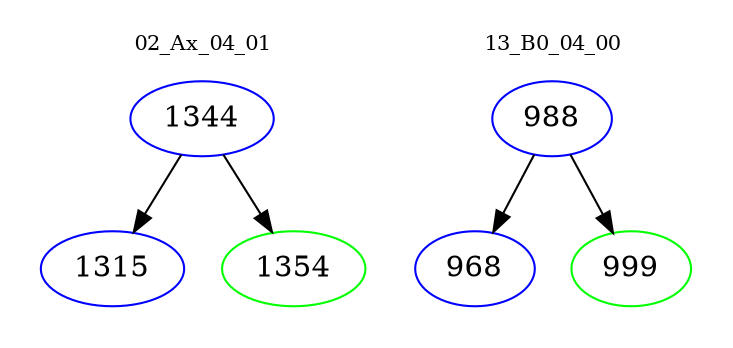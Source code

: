 digraph{
subgraph cluster_0 {
color = white
label = "02_Ax_04_01";
fontsize=10;
T0_1344 [label="1344", color="blue"]
T0_1344 -> T0_1315 [color="black"]
T0_1315 [label="1315", color="blue"]
T0_1344 -> T0_1354 [color="black"]
T0_1354 [label="1354", color="green"]
}
subgraph cluster_1 {
color = white
label = "13_B0_04_00";
fontsize=10;
T1_988 [label="988", color="blue"]
T1_988 -> T1_968 [color="black"]
T1_968 [label="968", color="blue"]
T1_988 -> T1_999 [color="black"]
T1_999 [label="999", color="green"]
}
}
